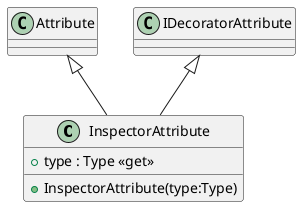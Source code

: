 @startuml
class InspectorAttribute {
    + InspectorAttribute(type:Type)
    + type : Type <<get>>
}
Attribute <|-- InspectorAttribute
IDecoratorAttribute <|-- InspectorAttribute
@enduml
